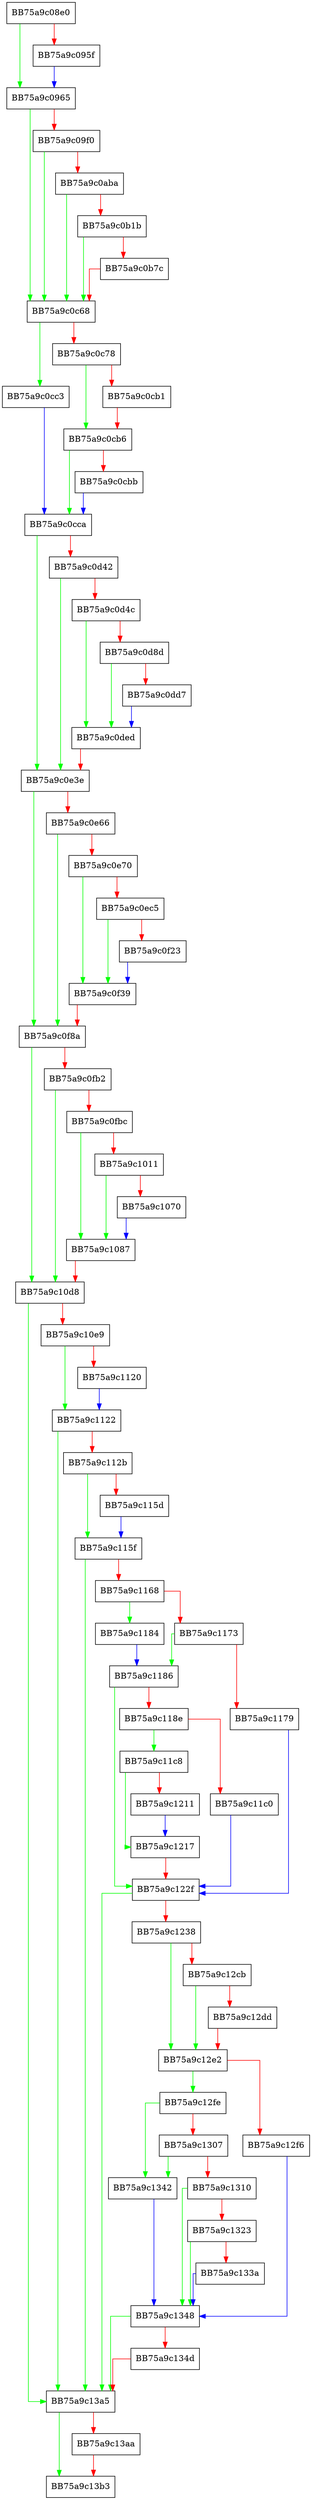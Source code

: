 digraph init {
  node [shape="box"];
  graph [splines=ortho];
  BB75a9c08e0 -> BB75a9c0965 [color="green"];
  BB75a9c08e0 -> BB75a9c095f [color="red"];
  BB75a9c095f -> BB75a9c0965 [color="blue"];
  BB75a9c0965 -> BB75a9c0c68 [color="green"];
  BB75a9c0965 -> BB75a9c09f0 [color="red"];
  BB75a9c09f0 -> BB75a9c0c68 [color="green"];
  BB75a9c09f0 -> BB75a9c0aba [color="red"];
  BB75a9c0aba -> BB75a9c0c68 [color="green"];
  BB75a9c0aba -> BB75a9c0b1b [color="red"];
  BB75a9c0b1b -> BB75a9c0c68 [color="green"];
  BB75a9c0b1b -> BB75a9c0b7c [color="red"];
  BB75a9c0b7c -> BB75a9c0c68 [color="red"];
  BB75a9c0c68 -> BB75a9c0cc3 [color="green"];
  BB75a9c0c68 -> BB75a9c0c78 [color="red"];
  BB75a9c0c78 -> BB75a9c0cb6 [color="green"];
  BB75a9c0c78 -> BB75a9c0cb1 [color="red"];
  BB75a9c0cb1 -> BB75a9c0cb6 [color="red"];
  BB75a9c0cb6 -> BB75a9c0cca [color="green"];
  BB75a9c0cb6 -> BB75a9c0cbb [color="red"];
  BB75a9c0cbb -> BB75a9c0cca [color="blue"];
  BB75a9c0cc3 -> BB75a9c0cca [color="blue"];
  BB75a9c0cca -> BB75a9c0e3e [color="green"];
  BB75a9c0cca -> BB75a9c0d42 [color="red"];
  BB75a9c0d42 -> BB75a9c0e3e [color="green"];
  BB75a9c0d42 -> BB75a9c0d4c [color="red"];
  BB75a9c0d4c -> BB75a9c0ded [color="green"];
  BB75a9c0d4c -> BB75a9c0d8d [color="red"];
  BB75a9c0d8d -> BB75a9c0ded [color="green"];
  BB75a9c0d8d -> BB75a9c0dd7 [color="red"];
  BB75a9c0dd7 -> BB75a9c0ded [color="blue"];
  BB75a9c0ded -> BB75a9c0e3e [color="red"];
  BB75a9c0e3e -> BB75a9c0f8a [color="green"];
  BB75a9c0e3e -> BB75a9c0e66 [color="red"];
  BB75a9c0e66 -> BB75a9c0f8a [color="green"];
  BB75a9c0e66 -> BB75a9c0e70 [color="red"];
  BB75a9c0e70 -> BB75a9c0f39 [color="green"];
  BB75a9c0e70 -> BB75a9c0ec5 [color="red"];
  BB75a9c0ec5 -> BB75a9c0f39 [color="green"];
  BB75a9c0ec5 -> BB75a9c0f23 [color="red"];
  BB75a9c0f23 -> BB75a9c0f39 [color="blue"];
  BB75a9c0f39 -> BB75a9c0f8a [color="red"];
  BB75a9c0f8a -> BB75a9c10d8 [color="green"];
  BB75a9c0f8a -> BB75a9c0fb2 [color="red"];
  BB75a9c0fb2 -> BB75a9c10d8 [color="green"];
  BB75a9c0fb2 -> BB75a9c0fbc [color="red"];
  BB75a9c0fbc -> BB75a9c1087 [color="green"];
  BB75a9c0fbc -> BB75a9c1011 [color="red"];
  BB75a9c1011 -> BB75a9c1087 [color="green"];
  BB75a9c1011 -> BB75a9c1070 [color="red"];
  BB75a9c1070 -> BB75a9c1087 [color="blue"];
  BB75a9c1087 -> BB75a9c10d8 [color="red"];
  BB75a9c10d8 -> BB75a9c13a5 [color="green"];
  BB75a9c10d8 -> BB75a9c10e9 [color="red"];
  BB75a9c10e9 -> BB75a9c1122 [color="green"];
  BB75a9c10e9 -> BB75a9c1120 [color="red"];
  BB75a9c1120 -> BB75a9c1122 [color="blue"];
  BB75a9c1122 -> BB75a9c13a5 [color="green"];
  BB75a9c1122 -> BB75a9c112b [color="red"];
  BB75a9c112b -> BB75a9c115f [color="green"];
  BB75a9c112b -> BB75a9c115d [color="red"];
  BB75a9c115d -> BB75a9c115f [color="blue"];
  BB75a9c115f -> BB75a9c13a5 [color="green"];
  BB75a9c115f -> BB75a9c1168 [color="red"];
  BB75a9c1168 -> BB75a9c1184 [color="green"];
  BB75a9c1168 -> BB75a9c1173 [color="red"];
  BB75a9c1173 -> BB75a9c1186 [color="green"];
  BB75a9c1173 -> BB75a9c1179 [color="red"];
  BB75a9c1179 -> BB75a9c122f [color="blue"];
  BB75a9c1184 -> BB75a9c1186 [color="blue"];
  BB75a9c1186 -> BB75a9c122f [color="green"];
  BB75a9c1186 -> BB75a9c118e [color="red"];
  BB75a9c118e -> BB75a9c11c8 [color="green"];
  BB75a9c118e -> BB75a9c11c0 [color="red"];
  BB75a9c11c0 -> BB75a9c122f [color="blue"];
  BB75a9c11c8 -> BB75a9c1217 [color="green"];
  BB75a9c11c8 -> BB75a9c1211 [color="red"];
  BB75a9c1211 -> BB75a9c1217 [color="blue"];
  BB75a9c1217 -> BB75a9c122f [color="red"];
  BB75a9c122f -> BB75a9c13a5 [color="green"];
  BB75a9c122f -> BB75a9c1238 [color="red"];
  BB75a9c1238 -> BB75a9c12e2 [color="green"];
  BB75a9c1238 -> BB75a9c12cb [color="red"];
  BB75a9c12cb -> BB75a9c12e2 [color="green"];
  BB75a9c12cb -> BB75a9c12dd [color="red"];
  BB75a9c12dd -> BB75a9c12e2 [color="red"];
  BB75a9c12e2 -> BB75a9c12fe [color="green"];
  BB75a9c12e2 -> BB75a9c12f6 [color="red"];
  BB75a9c12f6 -> BB75a9c1348 [color="blue"];
  BB75a9c12fe -> BB75a9c1342 [color="green"];
  BB75a9c12fe -> BB75a9c1307 [color="red"];
  BB75a9c1307 -> BB75a9c1342 [color="green"];
  BB75a9c1307 -> BB75a9c1310 [color="red"];
  BB75a9c1310 -> BB75a9c1348 [color="green"];
  BB75a9c1310 -> BB75a9c1323 [color="red"];
  BB75a9c1323 -> BB75a9c1348 [color="green"];
  BB75a9c1323 -> BB75a9c133a [color="red"];
  BB75a9c133a -> BB75a9c1348 [color="blue"];
  BB75a9c1342 -> BB75a9c1348 [color="blue"];
  BB75a9c1348 -> BB75a9c13a5 [color="green"];
  BB75a9c1348 -> BB75a9c134d [color="red"];
  BB75a9c134d -> BB75a9c13a5 [color="red"];
  BB75a9c13a5 -> BB75a9c13b3 [color="green"];
  BB75a9c13a5 -> BB75a9c13aa [color="red"];
  BB75a9c13aa -> BB75a9c13b3 [color="red"];
}